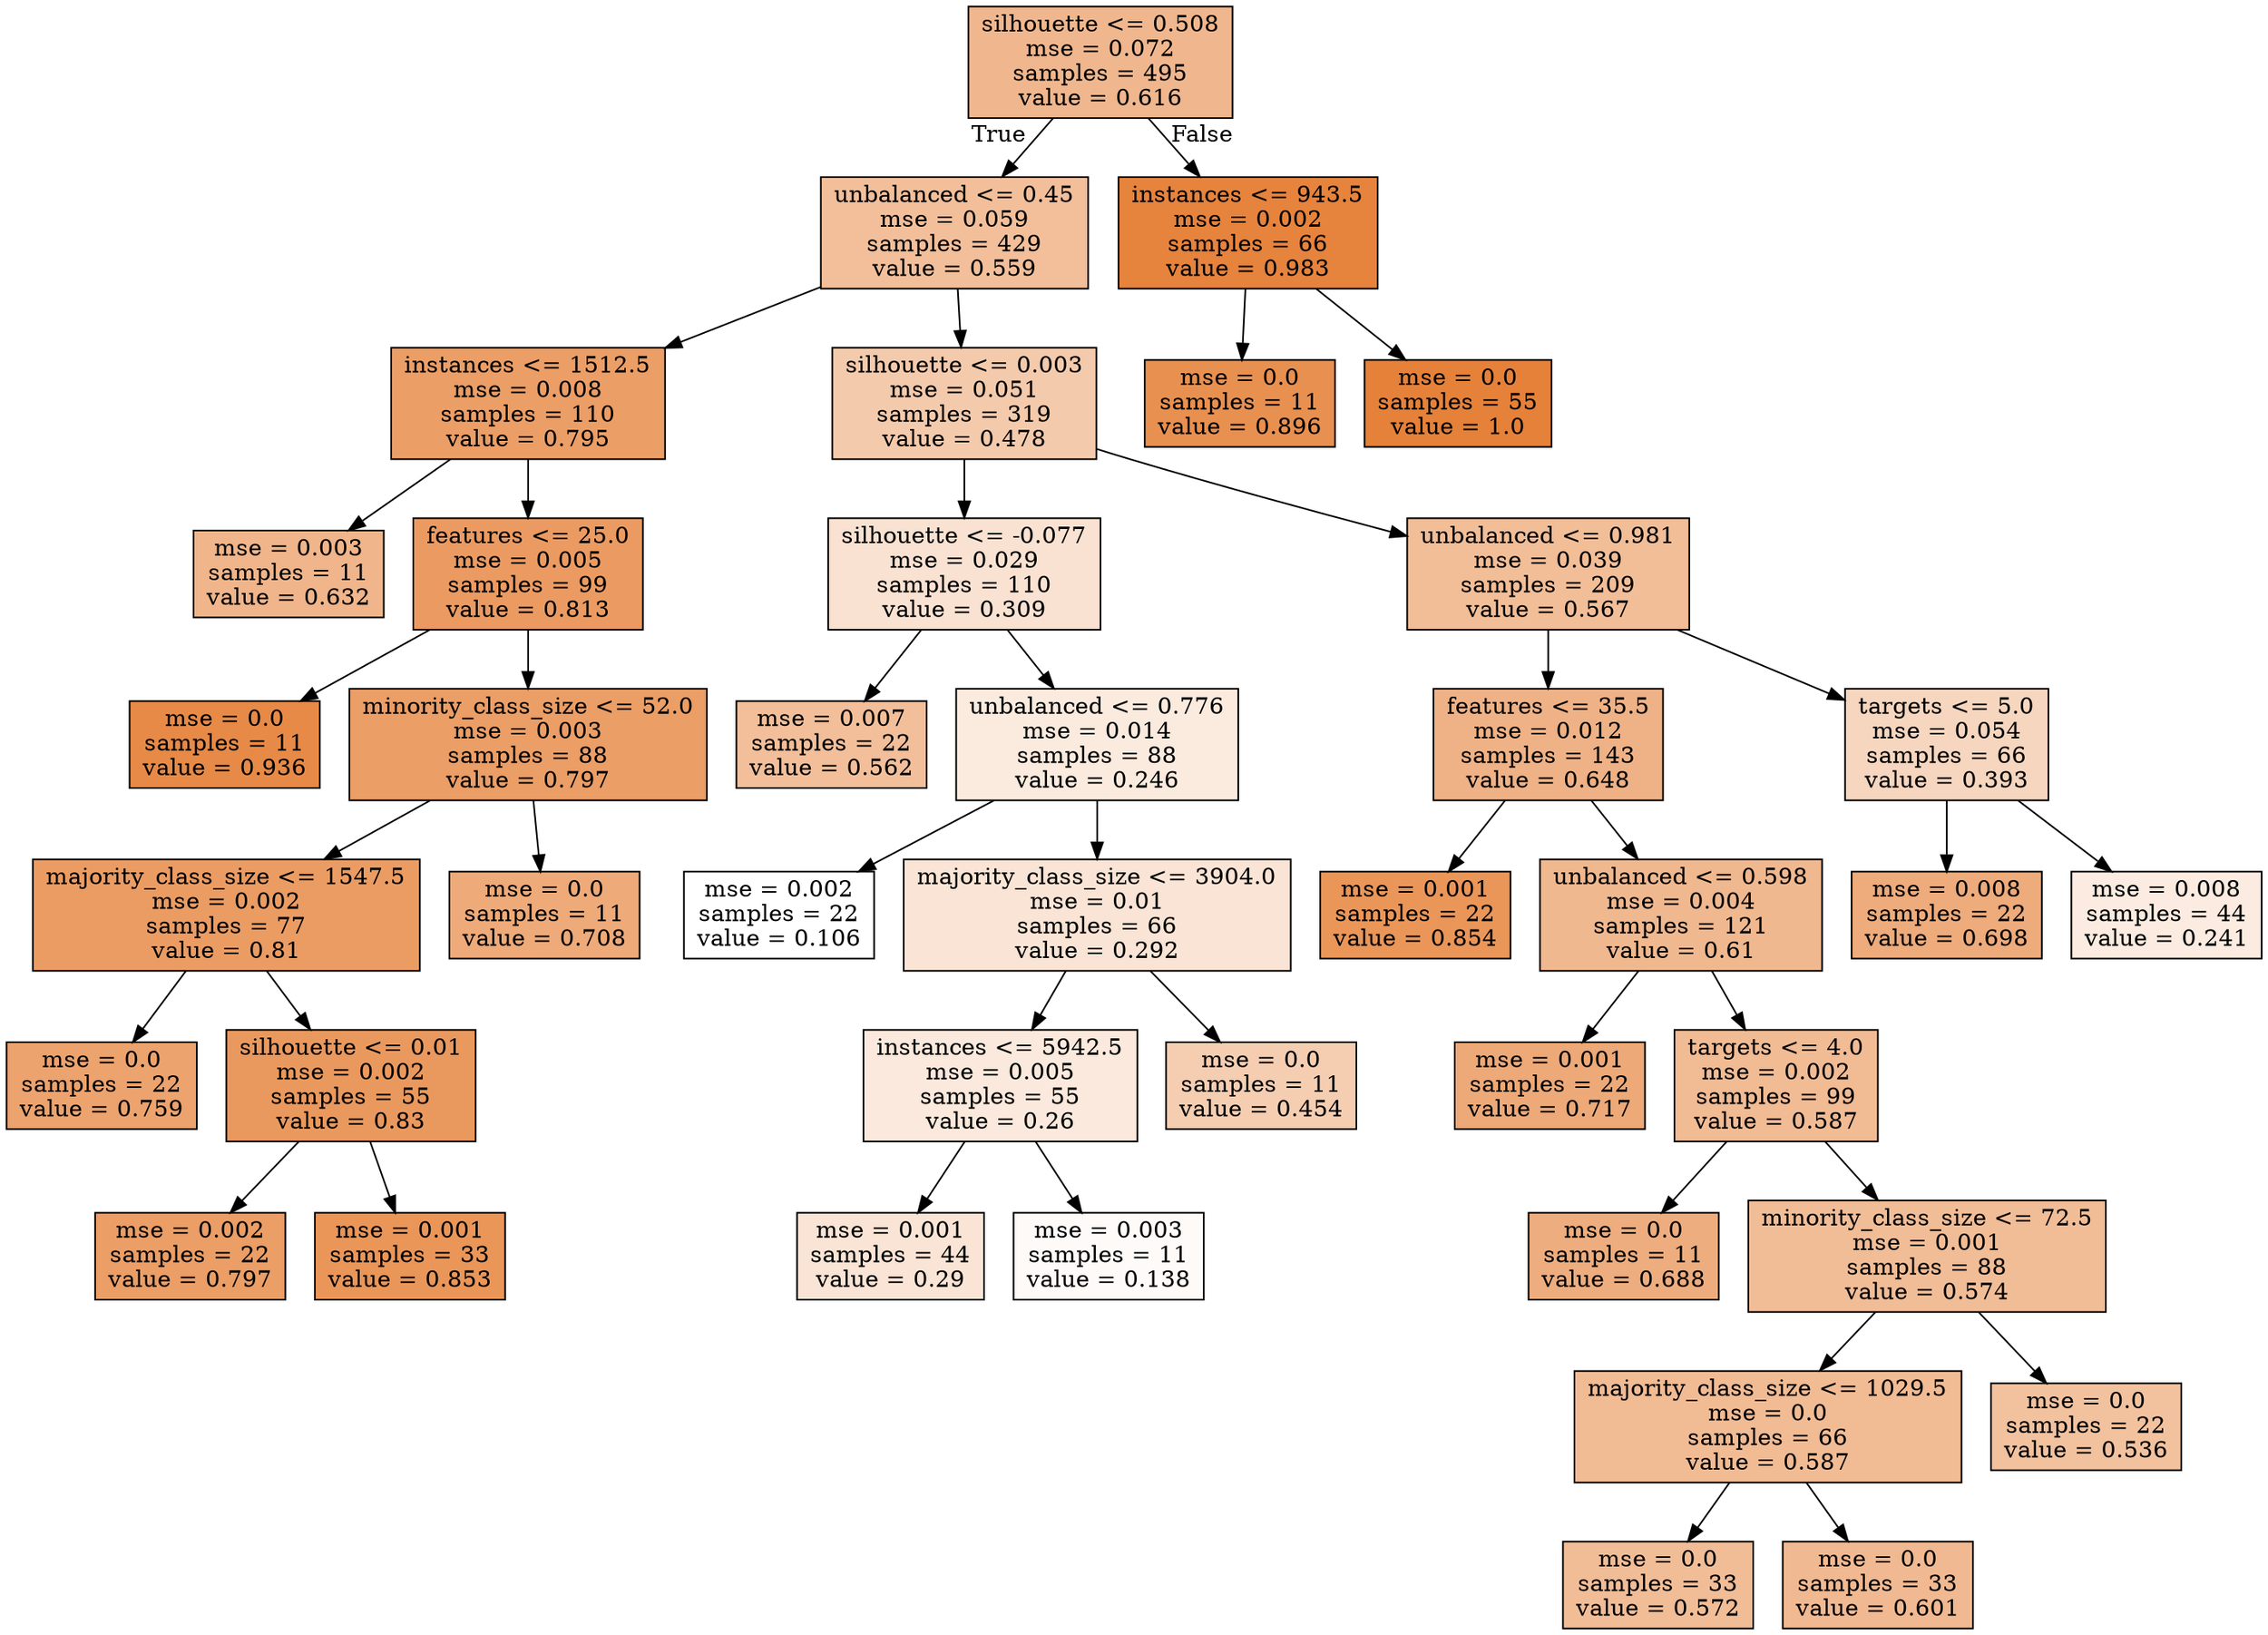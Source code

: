 digraph Tree {
node [shape=box, style="filled", color="black"] ;
0 [label="silhouette <= 0.508\nmse = 0.072\nsamples = 495\nvalue = 0.616", fillcolor="#e5813991"] ;
1 [label="unbalanced <= 0.45\nmse = 0.059\nsamples = 429\nvalue = 0.559", fillcolor="#e5813981"] ;
0 -> 1 [labeldistance=2.5, labelangle=45, headlabel="True"] ;
2 [label="instances <= 1512.5\nmse = 0.008\nsamples = 110\nvalue = 0.795", fillcolor="#e58139c4"] ;
1 -> 2 ;
3 [label="mse = 0.003\nsamples = 11\nvalue = 0.632", fillcolor="#e5813996"] ;
2 -> 3 ;
4 [label="features <= 25.0\nmse = 0.005\nsamples = 99\nvalue = 0.813", fillcolor="#e58139ca"] ;
2 -> 4 ;
5 [label="mse = 0.0\nsamples = 11\nvalue = 0.936", fillcolor="#e58139ed"] ;
4 -> 5 ;
6 [label="minority_class_size <= 52.0\nmse = 0.003\nsamples = 88\nvalue = 0.797", fillcolor="#e58139c5"] ;
4 -> 6 ;
7 [label="majority_class_size <= 1547.5\nmse = 0.002\nsamples = 77\nvalue = 0.81", fillcolor="#e58139c9"] ;
6 -> 7 ;
8 [label="mse = 0.0\nsamples = 22\nvalue = 0.759", fillcolor="#e58139ba"] ;
7 -> 8 ;
9 [label="silhouette <= 0.01\nmse = 0.002\nsamples = 55\nvalue = 0.83", fillcolor="#e58139cf"] ;
7 -> 9 ;
10 [label="mse = 0.002\nsamples = 22\nvalue = 0.797", fillcolor="#e58139c5"] ;
9 -> 10 ;
11 [label="mse = 0.001\nsamples = 33\nvalue = 0.853", fillcolor="#e58139d5"] ;
9 -> 11 ;
12 [label="mse = 0.0\nsamples = 11\nvalue = 0.708", fillcolor="#e58139ac"] ;
6 -> 12 ;
13 [label="silhouette <= 0.003\nmse = 0.051\nsamples = 319\nvalue = 0.478", fillcolor="#e581396a"] ;
1 -> 13 ;
14 [label="silhouette <= -0.077\nmse = 0.029\nsamples = 110\nvalue = 0.309", fillcolor="#e581393a"] ;
13 -> 14 ;
15 [label="mse = 0.007\nsamples = 22\nvalue = 0.562", fillcolor="#e5813982"] ;
14 -> 15 ;
16 [label="unbalanced <= 0.776\nmse = 0.014\nsamples = 88\nvalue = 0.246", fillcolor="#e5813928"] ;
14 -> 16 ;
17 [label="mse = 0.002\nsamples = 22\nvalue = 0.106", fillcolor="#e5813900"] ;
16 -> 17 ;
18 [label="majority_class_size <= 3904.0\nmse = 0.01\nsamples = 66\nvalue = 0.292", fillcolor="#e5813935"] ;
16 -> 18 ;
19 [label="instances <= 5942.5\nmse = 0.005\nsamples = 55\nvalue = 0.26", fillcolor="#e581392c"] ;
18 -> 19 ;
20 [label="mse = 0.001\nsamples = 44\nvalue = 0.29", fillcolor="#e5813935"] ;
19 -> 20 ;
21 [label="mse = 0.003\nsamples = 11\nvalue = 0.138", fillcolor="#e5813909"] ;
19 -> 21 ;
22 [label="mse = 0.0\nsamples = 11\nvalue = 0.454", fillcolor="#e5813963"] ;
18 -> 22 ;
23 [label="unbalanced <= 0.981\nmse = 0.039\nsamples = 209\nvalue = 0.567", fillcolor="#e5813984"] ;
13 -> 23 ;
24 [label="features <= 35.5\nmse = 0.012\nsamples = 143\nvalue = 0.648", fillcolor="#e581399b"] ;
23 -> 24 ;
25 [label="mse = 0.001\nsamples = 22\nvalue = 0.854", fillcolor="#e58139d5"] ;
24 -> 25 ;
26 [label="unbalanced <= 0.598\nmse = 0.004\nsamples = 121\nvalue = 0.61", fillcolor="#e5813990"] ;
24 -> 26 ;
27 [label="mse = 0.001\nsamples = 22\nvalue = 0.717", fillcolor="#e58139ae"] ;
26 -> 27 ;
28 [label="targets <= 4.0\nmse = 0.002\nsamples = 99\nvalue = 0.587", fillcolor="#e5813989"] ;
26 -> 28 ;
29 [label="mse = 0.0\nsamples = 11\nvalue = 0.688", fillcolor="#e58139a6"] ;
28 -> 29 ;
30 [label="minority_class_size <= 72.5\nmse = 0.001\nsamples = 88\nvalue = 0.574", fillcolor="#e5813986"] ;
28 -> 30 ;
31 [label="majority_class_size <= 1029.5\nmse = 0.0\nsamples = 66\nvalue = 0.587", fillcolor="#e5813989"] ;
30 -> 31 ;
32 [label="mse = 0.0\nsamples = 33\nvalue = 0.572", fillcolor="#e5813985"] ;
31 -> 32 ;
33 [label="mse = 0.0\nsamples = 33\nvalue = 0.601", fillcolor="#e581398d"] ;
31 -> 33 ;
34 [label="mse = 0.0\nsamples = 22\nvalue = 0.536", fillcolor="#e581397b"] ;
30 -> 34 ;
35 [label="targets <= 5.0\nmse = 0.054\nsamples = 66\nvalue = 0.393", fillcolor="#e5813952"] ;
23 -> 35 ;
36 [label="mse = 0.008\nsamples = 22\nvalue = 0.698", fillcolor="#e58139a9"] ;
35 -> 36 ;
37 [label="mse = 0.008\nsamples = 44\nvalue = 0.241", fillcolor="#e5813927"] ;
35 -> 37 ;
38 [label="instances <= 943.5\nmse = 0.002\nsamples = 66\nvalue = 0.983", fillcolor="#e58139fa"] ;
0 -> 38 [labeldistance=2.5, labelangle=-45, headlabel="False"] ;
39 [label="mse = 0.0\nsamples = 11\nvalue = 0.896", fillcolor="#e58139e1"] ;
38 -> 39 ;
40 [label="mse = 0.0\nsamples = 55\nvalue = 1.0", fillcolor="#e58139ff"] ;
38 -> 40 ;
}